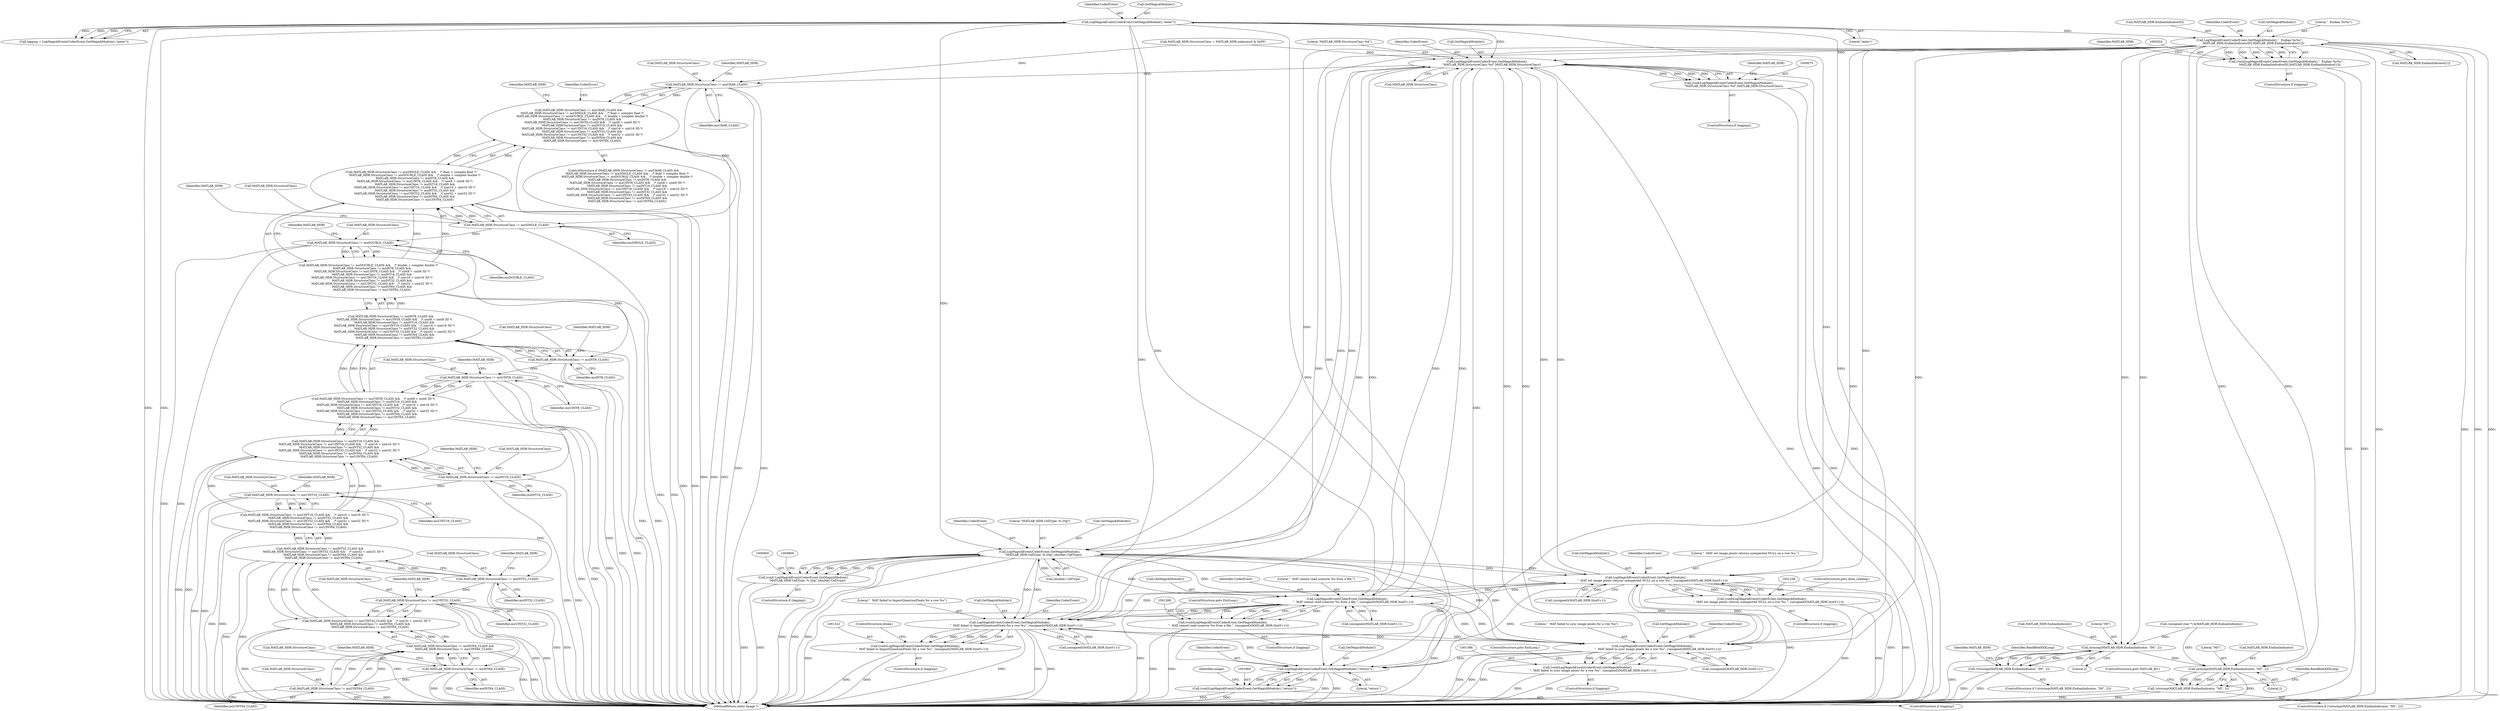 digraph "0_ImageMagick_8985ed08f01d465ee65ab5a106186b3868b6f601@array" {
"1000325" [label="(Call,LogMagickEvent(CoderEvent,GetMagickModule(),\"  Endian %c%c\",\n        MATLAB_HDR.EndianIndicator[0],MATLAB_HDR.EndianIndicator[1]))"];
"1000222" [label="(Call,LogMagickEvent(CoderEvent,GetMagickModule(),\"enter\"))"];
"1000323" [label="(Call,(void)LogMagickEvent(CoderEvent,GetMagickModule(),\"  Endian %c%c\",\n        MATLAB_HDR.EndianIndicator[0],MATLAB_HDR.EndianIndicator[1]))"];
"1000341" [label="(Call,strncmp(MATLAB_HDR.EndianIndicator, \"IM\", 2))"];
"1000340" [label="(Call,!strncmp(MATLAB_HDR.EndianIndicator, \"IM\", 2))"];
"1000368" [label="(Call,strncmp(MATLAB_HDR.EndianIndicator, \"MI\", 2))"];
"1000367" [label="(Call,!strncmp(MATLAB_HDR.EndianIndicator, \"MI\", 2))"];
"1000671" [label="(Call,LogMagickEvent(CoderEvent,GetMagickModule(),\n          \"MATLAB_HDR.StructureClass %d\",MATLAB_HDR.StructureClass))"];
"1000669" [label="(Call,(void)LogMagickEvent(CoderEvent,GetMagickModule(),\n          \"MATLAB_HDR.StructureClass %d\",MATLAB_HDR.StructureClass))"];
"1000680" [label="(Call,MATLAB_HDR.StructureClass != mxCHAR_CLASS)"];
"1000679" [label="(Call,MATLAB_HDR.StructureClass != mxCHAR_CLASS &&\n        MATLAB_HDR.StructureClass != mxSINGLE_CLASS &&    /* float + complex float */\n        MATLAB_HDR.StructureClass != mxDOUBLE_CLASS &&    /* double + complex double */\n        MATLAB_HDR.StructureClass != mxINT8_CLASS &&\n        MATLAB_HDR.StructureClass != mxUINT8_CLASS &&    /* uint8 + uint8 3D */\n        MATLAB_HDR.StructureClass != mxINT16_CLASS &&\n        MATLAB_HDR.StructureClass != mxUINT16_CLASS &&    /* uint16 + uint16 3D */\n        MATLAB_HDR.StructureClass != mxINT32_CLASS &&\n        MATLAB_HDR.StructureClass != mxUINT32_CLASS &&    /* uint32 + uint32 3D */\n        MATLAB_HDR.StructureClass != mxINT64_CLASS &&\n        MATLAB_HDR.StructureClass != mxUINT64_CLASS)"];
"1000686" [label="(Call,MATLAB_HDR.StructureClass != mxSINGLE_CLASS)"];
"1000685" [label="(Call,MATLAB_HDR.StructureClass != mxSINGLE_CLASS &&    /* float + complex float */\n        MATLAB_HDR.StructureClass != mxDOUBLE_CLASS &&    /* double + complex double */\n        MATLAB_HDR.StructureClass != mxINT8_CLASS &&\n        MATLAB_HDR.StructureClass != mxUINT8_CLASS &&    /* uint8 + uint8 3D */\n        MATLAB_HDR.StructureClass != mxINT16_CLASS &&\n        MATLAB_HDR.StructureClass != mxUINT16_CLASS &&    /* uint16 + uint16 3D */\n        MATLAB_HDR.StructureClass != mxINT32_CLASS &&\n        MATLAB_HDR.StructureClass != mxUINT32_CLASS &&    /* uint32 + uint32 3D */\n        MATLAB_HDR.StructureClass != mxINT64_CLASS &&\n        MATLAB_HDR.StructureClass != mxUINT64_CLASS)"];
"1000692" [label="(Call,MATLAB_HDR.StructureClass != mxDOUBLE_CLASS)"];
"1000691" [label="(Call,MATLAB_HDR.StructureClass != mxDOUBLE_CLASS &&    /* double + complex double */\n        MATLAB_HDR.StructureClass != mxINT8_CLASS &&\n        MATLAB_HDR.StructureClass != mxUINT8_CLASS &&    /* uint8 + uint8 3D */\n        MATLAB_HDR.StructureClass != mxINT16_CLASS &&\n        MATLAB_HDR.StructureClass != mxUINT16_CLASS &&    /* uint16 + uint16 3D */\n        MATLAB_HDR.StructureClass != mxINT32_CLASS &&\n        MATLAB_HDR.StructureClass != mxUINT32_CLASS &&    /* uint32 + uint32 3D */\n        MATLAB_HDR.StructureClass != mxINT64_CLASS &&\n        MATLAB_HDR.StructureClass != mxUINT64_CLASS)"];
"1000698" [label="(Call,MATLAB_HDR.StructureClass != mxINT8_CLASS)"];
"1000697" [label="(Call,MATLAB_HDR.StructureClass != mxINT8_CLASS &&\n        MATLAB_HDR.StructureClass != mxUINT8_CLASS &&    /* uint8 + uint8 3D */\n        MATLAB_HDR.StructureClass != mxINT16_CLASS &&\n        MATLAB_HDR.StructureClass != mxUINT16_CLASS &&    /* uint16 + uint16 3D */\n        MATLAB_HDR.StructureClass != mxINT32_CLASS &&\n        MATLAB_HDR.StructureClass != mxUINT32_CLASS &&    /* uint32 + uint32 3D */\n        MATLAB_HDR.StructureClass != mxINT64_CLASS &&\n        MATLAB_HDR.StructureClass != mxUINT64_CLASS)"];
"1000704" [label="(Call,MATLAB_HDR.StructureClass != mxUINT8_CLASS)"];
"1000703" [label="(Call,MATLAB_HDR.StructureClass != mxUINT8_CLASS &&    /* uint8 + uint8 3D */\n        MATLAB_HDR.StructureClass != mxINT16_CLASS &&\n        MATLAB_HDR.StructureClass != mxUINT16_CLASS &&    /* uint16 + uint16 3D */\n        MATLAB_HDR.StructureClass != mxINT32_CLASS &&\n        MATLAB_HDR.StructureClass != mxUINT32_CLASS &&    /* uint32 + uint32 3D */\n        MATLAB_HDR.StructureClass != mxINT64_CLASS &&\n        MATLAB_HDR.StructureClass != mxUINT64_CLASS)"];
"1000710" [label="(Call,MATLAB_HDR.StructureClass != mxINT16_CLASS)"];
"1000709" [label="(Call,MATLAB_HDR.StructureClass != mxINT16_CLASS &&\n        MATLAB_HDR.StructureClass != mxUINT16_CLASS &&    /* uint16 + uint16 3D */\n        MATLAB_HDR.StructureClass != mxINT32_CLASS &&\n        MATLAB_HDR.StructureClass != mxUINT32_CLASS &&    /* uint32 + uint32 3D */\n        MATLAB_HDR.StructureClass != mxINT64_CLASS &&\n        MATLAB_HDR.StructureClass != mxUINT64_CLASS)"];
"1000716" [label="(Call,MATLAB_HDR.StructureClass != mxUINT16_CLASS)"];
"1000715" [label="(Call,MATLAB_HDR.StructureClass != mxUINT16_CLASS &&    /* uint16 + uint16 3D */\n        MATLAB_HDR.StructureClass != mxINT32_CLASS &&\n        MATLAB_HDR.StructureClass != mxUINT32_CLASS &&    /* uint32 + uint32 3D */\n        MATLAB_HDR.StructureClass != mxINT64_CLASS &&\n        MATLAB_HDR.StructureClass != mxUINT64_CLASS)"];
"1000722" [label="(Call,MATLAB_HDR.StructureClass != mxINT32_CLASS)"];
"1000721" [label="(Call,MATLAB_HDR.StructureClass != mxINT32_CLASS &&\n        MATLAB_HDR.StructureClass != mxUINT32_CLASS &&    /* uint32 + uint32 3D */\n        MATLAB_HDR.StructureClass != mxINT64_CLASS &&\n        MATLAB_HDR.StructureClass != mxUINT64_CLASS)"];
"1000728" [label="(Call,MATLAB_HDR.StructureClass != mxUINT32_CLASS)"];
"1000727" [label="(Call,MATLAB_HDR.StructureClass != mxUINT32_CLASS &&    /* uint32 + uint32 3D */\n        MATLAB_HDR.StructureClass != mxINT64_CLASS &&\n        MATLAB_HDR.StructureClass != mxUINT64_CLASS)"];
"1000734" [label="(Call,MATLAB_HDR.StructureClass != mxINT64_CLASS)"];
"1000733" [label="(Call,MATLAB_HDR.StructureClass != mxINT64_CLASS &&\n        MATLAB_HDR.StructureClass != mxUINT64_CLASS)"];
"1000739" [label="(Call,MATLAB_HDR.StructureClass != mxUINT64_CLASS)"];
"1000801" [label="(Call,LogMagickEvent(CoderEvent,GetMagickModule(),\n        \"MATLAB_HDR.CellType: %.20g\",(double) CellType))"];
"1000799" [label="(Call,(void) LogMagickEvent(CoderEvent,GetMagickModule(),\n        \"MATLAB_HDR.CellType: %.20g\",(double) CellType))"];
"1001239" [label="(Call,LogMagickEvent(CoderEvent,GetMagickModule(),\n              \"  MAT set image pixels returns unexpected NULL on a row %u.\", (unsigned)(MATLAB_HDR.SizeY-i-1)))"];
"1001237" [label="(Call,(void)LogMagickEvent(CoderEvent,GetMagickModule(),\n              \"  MAT set image pixels returns unexpected NULL on a row %u.\", (unsigned)(MATLAB_HDR.SizeY-i-1)))"];
"1001269" [label="(Call,LogMagickEvent(CoderEvent,GetMagickModule(),\n             \"  MAT cannot read scanrow %u from a file.\", (unsigned)(MATLAB_HDR.SizeY-i-1)))"];
"1001267" [label="(Call,(void)LogMagickEvent(CoderEvent,GetMagickModule(),\n             \"  MAT cannot read scanrow %u from a file.\", (unsigned)(MATLAB_HDR.SizeY-i-1)))"];
"1001323" [label="(Call,LogMagickEvent(CoderEvent,GetMagickModule(),\n              \"  MAT failed to ImportQuantumPixels for a row %u\", (unsigned)(MATLAB_HDR.SizeY-i-1)))"];
"1001321" [label="(Call,(void)LogMagickEvent(CoderEvent,GetMagickModule(),\n              \"  MAT failed to ImportQuantumPixels for a row %u\", (unsigned)(MATLAB_HDR.SizeY-i-1)))"];
"1001389" [label="(Call,LogMagickEvent(CoderEvent,GetMagickModule(),\n            \"  MAT failed to sync image pixels for a row %u\", (unsigned)(MATLAB_HDR.SizeY-i-1)))"];
"1001387" [label="(Call,(void)LogMagickEvent(CoderEvent,GetMagickModule(),\n            \"  MAT failed to sync image pixels for a row %u\", (unsigned)(MATLAB_HDR.SizeY-i-1)))"];
"1001861" [label="(Call,LogMagickEvent(CoderEvent,GetMagickModule(),\"return\"))"];
"1001859" [label="(Call,(void)LogMagickEvent(CoderEvent,GetMagickModule(),\"return\"))"];
"1000369" [label="(Call,MATLAB_HDR.EndianIndicator)"];
"1000325" [label="(Call,LogMagickEvent(CoderEvent,GetMagickModule(),\"  Endian %c%c\",\n        MATLAB_HDR.EndianIndicator[0],MATLAB_HDR.EndianIndicator[1]))"];
"1000702" [label="(Identifier,mxINT8_CLASS)"];
"1000694" [label="(Identifier,MATLAB_HDR)"];
"1000734" [label="(Call,MATLAB_HDR.StructureClass != mxINT64_CLASS)"];
"1001272" [label="(Literal,\"  MAT cannot read scanrow %u from a file.\")"];
"1001864" [label="(Literal,\"return\")"];
"1001325" [label="(Call,GetMagickModule())"];
"1000682" [label="(Identifier,MATLAB_HDR)"];
"1000724" [label="(Identifier,MATLAB_HDR)"];
"1001241" [label="(Call,GetMagickModule())"];
"1000672" [label="(Identifier,CoderEvent)"];
"1000340" [label="(Call,!strncmp(MATLAB_HDR.EndianIndicator, \"IM\", 2))"];
"1001267" [label="(Call,(void)LogMagickEvent(CoderEvent,GetMagickModule(),\n             \"  MAT cannot read scanrow %u from a file.\", (unsigned)(MATLAB_HDR.SizeY-i-1)))"];
"1000368" [label="(Call,strncmp(MATLAB_HDR.EndianIndicator, \"MI\", 2))"];
"1000710" [label="(Call,MATLAB_HDR.StructureClass != mxINT16_CLASS)"];
"1000345" [label="(Literal,\"IM\")"];
"1000680" [label="(Call,MATLAB_HDR.StructureClass != mxCHAR_CLASS)"];
"1001324" [label="(Identifier,CoderEvent)"];
"1001387" [label="(Call,(void)LogMagickEvent(CoderEvent,GetMagickModule(),\n            \"  MAT failed to sync image pixels for a row %u\", (unsigned)(MATLAB_HDR.SizeY-i-1)))"];
"1000804" [label="(Literal,\"MATLAB_HDR.CellType: %.20g\")"];
"1000341" [label="(Call,strncmp(MATLAB_HDR.EndianIndicator, \"IM\", 2))"];
"1000339" [label="(ControlStructure,if (!strncmp(MATLAB_HDR.EndianIndicator, \"IM\", 2)))"];
"1000697" [label="(Call,MATLAB_HDR.StructureClass != mxINT8_CLASS &&\n        MATLAB_HDR.StructureClass != mxUINT8_CLASS &&    /* uint8 + uint8 3D */\n        MATLAB_HDR.StructureClass != mxINT16_CLASS &&\n        MATLAB_HDR.StructureClass != mxUINT16_CLASS &&    /* uint16 + uint16 3D */\n        MATLAB_HDR.StructureClass != mxINT32_CLASS &&\n        MATLAB_HDR.StructureClass != mxUINT32_CLASS &&    /* uint32 + uint32 3D */\n        MATLAB_HDR.StructureClass != mxINT64_CLASS &&\n        MATLAB_HDR.StructureClass != mxUINT64_CLASS)"];
"1000343" [label="(Identifier,MATLAB_HDR)"];
"1000728" [label="(Call,MATLAB_HDR.StructureClass != mxUINT32_CLASS)"];
"1000720" [label="(Identifier,mxUINT16_CLASS)"];
"1000714" [label="(Identifier,mxINT16_CLASS)"];
"1000223" [label="(Identifier,CoderEvent)"];
"1000706" [label="(Identifier,MATLAB_HDR)"];
"1000727" [label="(Call,MATLAB_HDR.StructureClass != mxUINT32_CLASS &&    /* uint32 + uint32 3D */\n        MATLAB_HDR.StructureClass != mxINT64_CLASS &&\n        MATLAB_HDR.StructureClass != mxUINT64_CLASS)"];
"1000733" [label="(Call,MATLAB_HDR.StructureClass != mxINT64_CLASS &&\n        MATLAB_HDR.StructureClass != mxUINT64_CLASS)"];
"1000712" [label="(Identifier,MATLAB_HDR)"];
"1000321" [label="(ControlStructure,if (logging))"];
"1000527" [label="(Call,MATLAB_HDR.StructureClass = MATLAB_HDR.unknown5 & 0xFF)"];
"1000673" [label="(Call,GetMagickModule())"];
"1000699" [label="(Call,MATLAB_HDR.StructureClass)"];
"1000718" [label="(Identifier,MATLAB_HDR)"];
"1001235" [label="(ControlStructure,if (logging))"];
"1000686" [label="(Call,MATLAB_HDR.StructureClass != mxSINGLE_CLASS)"];
"1001239" [label="(Call,LogMagickEvent(CoderEvent,GetMagickModule(),\n              \"  MAT set image pixels returns unexpected NULL on a row %u.\", (unsigned)(MATLAB_HDR.SizeY-i-1)))"];
"1000346" [label="(Literal,2)"];
"1001237" [label="(Call,(void)LogMagickEvent(CoderEvent,GetMagickModule(),\n              \"  MAT set image pixels returns unexpected NULL on a row %u.\", (unsigned)(MATLAB_HDR.SizeY-i-1)))"];
"1001269" [label="(Call,LogMagickEvent(CoderEvent,GetMagickModule(),\n             \"  MAT cannot read scanrow %u from a file.\", (unsigned)(MATLAB_HDR.SizeY-i-1)))"];
"1000738" [label="(Identifier,mxINT64_CLASS)"];
"1000698" [label="(Call,MATLAB_HDR.StructureClass != mxINT8_CLASS)"];
"1001861" [label="(Call,LogMagickEvent(CoderEvent,GetMagickModule(),\"return\"))"];
"1000743" [label="(Identifier,mxUINT64_CLASS)"];
"1000704" [label="(Call,MATLAB_HDR.StructureClass != mxUINT8_CLASS)"];
"1000225" [label="(Literal,\"enter\")"];
"1000376" [label="(Identifier,ReadBlobXXXLong)"];
"1000678" [label="(ControlStructure,if (MATLAB_HDR.StructureClass != mxCHAR_CLASS &&\n        MATLAB_HDR.StructureClass != mxSINGLE_CLASS &&    /* float + complex float */\n        MATLAB_HDR.StructureClass != mxDOUBLE_CLASS &&    /* double + complex double */\n        MATLAB_HDR.StructureClass != mxINT8_CLASS &&\n        MATLAB_HDR.StructureClass != mxUINT8_CLASS &&    /* uint8 + uint8 3D */\n        MATLAB_HDR.StructureClass != mxINT16_CLASS &&\n        MATLAB_HDR.StructureClass != mxUINT16_CLASS &&    /* uint16 + uint16 3D */\n        MATLAB_HDR.StructureClass != mxINT32_CLASS &&\n        MATLAB_HDR.StructureClass != mxUINT32_CLASS &&    /* uint32 + uint32 3D */\n        MATLAB_HDR.StructureClass != mxINT64_CLASS &&\n        MATLAB_HDR.StructureClass != mxUINT64_CLASS))"];
"1000687" [label="(Call,MATLAB_HDR.StructureClass)"];
"1000690" [label="(Identifier,mxSINGLE_CLASS)"];
"1000716" [label="(Call,MATLAB_HDR.StructureClass != mxUINT16_CLASS)"];
"1000693" [label="(Call,MATLAB_HDR.StructureClass)"];
"1000674" [label="(Literal,\"MATLAB_HDR.StructureClass %d\")"];
"1000334" [label="(Call,MATLAB_HDR.EndianIndicator[1])"];
"1000700" [label="(Identifier,MATLAB_HDR)"];
"1000801" [label="(Call,LogMagickEvent(CoderEvent,GetMagickModule(),\n        \"MATLAB_HDR.CellType: %.20g\",(double) CellType))"];
"1000349" [label="(Identifier,ReadBlobXXXLong)"];
"1000373" [label="(Literal,2)"];
"1000722" [label="(Call,MATLAB_HDR.StructureClass != mxINT32_CLASS)"];
"1001326" [label="(Literal,\"  MAT failed to ImportQuantumPixels for a row %u\")"];
"1000696" [label="(Identifier,mxDOUBLE_CLASS)"];
"1001271" [label="(Call,GetMagickModule())"];
"1000669" [label="(Call,(void)LogMagickEvent(CoderEvent,GetMagickModule(),\n          \"MATLAB_HDR.StructureClass %d\",MATLAB_HDR.StructureClass))"];
"1001390" [label="(Identifier,CoderEvent)"];
"1000736" [label="(Identifier,MATLAB_HDR)"];
"1000685" [label="(Call,MATLAB_HDR.StructureClass != mxSINGLE_CLASS &&    /* float + complex float */\n        MATLAB_HDR.StructureClass != mxDOUBLE_CLASS &&    /* double + complex double */\n        MATLAB_HDR.StructureClass != mxINT8_CLASS &&\n        MATLAB_HDR.StructureClass != mxUINT8_CLASS &&    /* uint8 + uint8 3D */\n        MATLAB_HDR.StructureClass != mxINT16_CLASS &&\n        MATLAB_HDR.StructureClass != mxUINT16_CLASS &&    /* uint16 + uint16 3D */\n        MATLAB_HDR.StructureClass != mxINT32_CLASS &&\n        MATLAB_HDR.StructureClass != mxUINT32_CLASS &&    /* uint32 + uint32 3D */\n        MATLAB_HDR.StructureClass != mxINT64_CLASS &&\n        MATLAB_HDR.StructureClass != mxUINT64_CLASS)"];
"1000667" [label="(ControlStructure,if (logging))"];
"1000715" [label="(Call,MATLAB_HDR.StructureClass != mxUINT16_CLASS &&    /* uint16 + uint16 3D */\n        MATLAB_HDR.StructureClass != mxINT32_CLASS &&\n        MATLAB_HDR.StructureClass != mxUINT32_CLASS &&    /* uint32 + uint32 3D */\n        MATLAB_HDR.StructureClass != mxINT64_CLASS &&\n        MATLAB_HDR.StructureClass != mxUINT64_CLASS)"];
"1000705" [label="(Call,MATLAB_HDR.StructureClass)"];
"1000681" [label="(Call,MATLAB_HDR.StructureClass)"];
"1000671" [label="(Call,LogMagickEvent(CoderEvent,GetMagickModule(),\n          \"MATLAB_HDR.StructureClass %d\",MATLAB_HDR.StructureClass))"];
"1000366" [label="(ControlStructure,if (!strncmp(MATLAB_HDR.EndianIndicator, \"MI\", 2)))"];
"1001392" [label="(Literal,\"  MAT failed to sync image pixels for a row %u\")"];
"1000703" [label="(Call,MATLAB_HDR.StructureClass != mxUINT8_CLASS &&    /* uint8 + uint8 3D */\n        MATLAB_HDR.StructureClass != mxINT16_CLASS &&\n        MATLAB_HDR.StructureClass != mxUINT16_CLASS &&    /* uint16 + uint16 3D */\n        MATLAB_HDR.StructureClass != mxINT32_CLASS &&\n        MATLAB_HDR.StructureClass != mxUINT32_CLASS &&    /* uint32 + uint32 3D */\n        MATLAB_HDR.StructureClass != mxINT64_CLASS &&\n        MATLAB_HDR.StructureClass != mxUINT64_CLASS)"];
"1000732" [label="(Identifier,mxUINT32_CLASS)"];
"1000741" [label="(Identifier,MATLAB_HDR)"];
"1000723" [label="(Call,MATLAB_HDR.StructureClass)"];
"1001389" [label="(Call,LogMagickEvent(CoderEvent,GetMagickModule(),\n            \"  MAT failed to sync image pixels for a row %u\", (unsigned)(MATLAB_HDR.SizeY-i-1)))"];
"1000730" [label="(Identifier,MATLAB_HDR)"];
"1001265" [label="(ControlStructure,if (logging))"];
"1000311" [label="(Call,(unsigned char *) &MATLAB_HDR.EndianIndicator)"];
"1001336" [label="(ControlStructure,break;)"];
"1000326" [label="(Identifier,CoderEvent)"];
"1001327" [label="(Call,(unsigned)(MATLAB_HDR.SizeY-i-1))"];
"1000797" [label="(ControlStructure,if (logging))"];
"1000739" [label="(Call,MATLAB_HDR.StructureClass != mxUINT64_CLASS)"];
"1001859" [label="(Call,(void)LogMagickEvent(CoderEvent,GetMagickModule(),\"return\"))"];
"1000799" [label="(Call,(void) LogMagickEvent(CoderEvent,GetMagickModule(),\n        \"MATLAB_HDR.CellType: %.20g\",(double) CellType))"];
"1000327" [label="(Call,GetMagickModule())"];
"1001240" [label="(Identifier,CoderEvent)"];
"1000328" [label="(Literal,\"  Endian %c%c\")"];
"1000342" [label="(Call,MATLAB_HDR.EndianIndicator)"];
"1000372" [label="(Literal,\"MI\")"];
"1000717" [label="(Call,MATLAB_HDR.StructureClass)"];
"1000711" [label="(Call,MATLAB_HDR.StructureClass)"];
"1000370" [label="(Identifier,MATLAB_HDR)"];
"1000684" [label="(Identifier,mxCHAR_CLASS)"];
"1001393" [label="(Call,(unsigned)(MATLAB_HDR.SizeY-i-1))"];
"1000675" [label="(Call,MATLAB_HDR.StructureClass)"];
"1000708" [label="(Identifier,mxUINT8_CLASS)"];
"1000323" [label="(Call,(void)LogMagickEvent(CoderEvent,GetMagickModule(),\"  Endian %c%c\",\n        MATLAB_HDR.EndianIndicator[0],MATLAB_HDR.EndianIndicator[1]))"];
"1000679" [label="(Call,MATLAB_HDR.StructureClass != mxCHAR_CLASS &&\n        MATLAB_HDR.StructureClass != mxSINGLE_CLASS &&    /* float + complex float */\n        MATLAB_HDR.StructureClass != mxDOUBLE_CLASS &&    /* double + complex double */\n        MATLAB_HDR.StructureClass != mxINT8_CLASS &&\n        MATLAB_HDR.StructureClass != mxUINT8_CLASS &&    /* uint8 + uint8 3D */\n        MATLAB_HDR.StructureClass != mxINT16_CLASS &&\n        MATLAB_HDR.StructureClass != mxUINT16_CLASS &&    /* uint16 + uint16 3D */\n        MATLAB_HDR.StructureClass != mxINT32_CLASS &&\n        MATLAB_HDR.StructureClass != mxUINT32_CLASS &&    /* uint32 + uint32 3D */\n        MATLAB_HDR.StructureClass != mxINT64_CLASS &&\n        MATLAB_HDR.StructureClass != mxUINT64_CLASS)"];
"1001242" [label="(Literal,\"  MAT set image pixels returns unexpected NULL on a row %u.\")"];
"1000721" [label="(Call,MATLAB_HDR.StructureClass != mxINT32_CLASS &&\n        MATLAB_HDR.StructureClass != mxUINT32_CLASS &&    /* uint32 + uint32 3D */\n        MATLAB_HDR.StructureClass != mxINT64_CLASS &&\n        MATLAB_HDR.StructureClass != mxUINT64_CLASS)"];
"1001402" [label="(ControlStructure,goto ExitLoop;)"];
"1001862" [label="(Identifier,CoderEvent)"];
"1001874" [label="(MethodReturn,static Image *)"];
"1001867" [label="(Identifier,image)"];
"1000709" [label="(Call,MATLAB_HDR.StructureClass != mxINT16_CLASS &&\n        MATLAB_HDR.StructureClass != mxUINT16_CLASS &&    /* uint16 + uint16 3D */\n        MATLAB_HDR.StructureClass != mxINT32_CLASS &&\n        MATLAB_HDR.StructureClass != mxUINT32_CLASS &&    /* uint32 + uint32 3D */\n        MATLAB_HDR.StructureClass != mxINT64_CLASS &&\n        MATLAB_HDR.StructureClass != mxUINT64_CLASS)"];
"1000692" [label="(Call,MATLAB_HDR.StructureClass != mxDOUBLE_CLASS)"];
"1000329" [label="(Call,MATLAB_HDR.EndianIndicator[0])"];
"1001243" [label="(Call,(unsigned)(MATLAB_HDR.SizeY-i-1))"];
"1000224" [label="(Call,GetMagickModule())"];
"1000367" [label="(Call,!strncmp(MATLAB_HDR.EndianIndicator, \"MI\", 2))"];
"1000393" [label="(ControlStructure,goto MATLAB_KO;)"];
"1000688" [label="(Identifier,MATLAB_HDR)"];
"1000803" [label="(Call,GetMagickModule())"];
"1000745" [label="(Identifier,CoderError)"];
"1001282" [label="(ControlStructure,goto ExitLoop;)"];
"1000802" [label="(Identifier,CoderEvent)"];
"1001270" [label="(Identifier,CoderEvent)"];
"1000729" [label="(Call,MATLAB_HDR.StructureClass)"];
"1000220" [label="(Call,logging = LogMagickEvent(CoderEvent,GetMagickModule(),\"enter\"))"];
"1001323" [label="(Call,LogMagickEvent(CoderEvent,GetMagickModule(),\n              \"  MAT failed to ImportQuantumPixels for a row %u\", (unsigned)(MATLAB_HDR.SizeY-i-1)))"];
"1001319" [label="(ControlStructure,if (logging))"];
"1001321" [label="(Call,(void)LogMagickEvent(CoderEvent,GetMagickModule(),\n              \"  MAT failed to ImportQuantumPixels for a row %u\", (unsigned)(MATLAB_HDR.SizeY-i-1)))"];
"1000749" [label="(Identifier,MATLAB_HDR)"];
"1001252" [label="(ControlStructure,goto done_reading;)"];
"1001385" [label="(ControlStructure,if (logging))"];
"1000735" [label="(Call,MATLAB_HDR.StructureClass)"];
"1001273" [label="(Call,(unsigned)(MATLAB_HDR.SizeY-i-1))"];
"1001863" [label="(Call,GetMagickModule())"];
"1000222" [label="(Call,LogMagickEvent(CoderEvent,GetMagickModule(),\"enter\"))"];
"1000726" [label="(Identifier,mxINT32_CLASS)"];
"1000740" [label="(Call,MATLAB_HDR.StructureClass)"];
"1000691" [label="(Call,MATLAB_HDR.StructureClass != mxDOUBLE_CLASS &&    /* double + complex double */\n        MATLAB_HDR.StructureClass != mxINT8_CLASS &&\n        MATLAB_HDR.StructureClass != mxUINT8_CLASS &&    /* uint8 + uint8 3D */\n        MATLAB_HDR.StructureClass != mxINT16_CLASS &&\n        MATLAB_HDR.StructureClass != mxUINT16_CLASS &&    /* uint16 + uint16 3D */\n        MATLAB_HDR.StructureClass != mxINT32_CLASS &&\n        MATLAB_HDR.StructureClass != mxUINT32_CLASS &&    /* uint32 + uint32 3D */\n        MATLAB_HDR.StructureClass != mxINT64_CLASS &&\n        MATLAB_HDR.StructureClass != mxUINT64_CLASS)"];
"1001391" [label="(Call,GetMagickModule())"];
"1001857" [label="(ControlStructure,if (logging))"];
"1000805" [label="(Call,(double) CellType)"];
"1000325" -> "1000323"  [label="AST: "];
"1000325" -> "1000334"  [label="CFG: "];
"1000326" -> "1000325"  [label="AST: "];
"1000327" -> "1000325"  [label="AST: "];
"1000328" -> "1000325"  [label="AST: "];
"1000329" -> "1000325"  [label="AST: "];
"1000334" -> "1000325"  [label="AST: "];
"1000323" -> "1000325"  [label="CFG: "];
"1000325" -> "1001874"  [label="DDG: "];
"1000325" -> "1001874"  [label="DDG: "];
"1000325" -> "1001874"  [label="DDG: "];
"1000325" -> "1001874"  [label="DDG: "];
"1000325" -> "1000323"  [label="DDG: "];
"1000325" -> "1000323"  [label="DDG: "];
"1000325" -> "1000323"  [label="DDG: "];
"1000325" -> "1000323"  [label="DDG: "];
"1000325" -> "1000323"  [label="DDG: "];
"1000222" -> "1000325"  [label="DDG: "];
"1000325" -> "1000341"  [label="DDG: "];
"1000325" -> "1000341"  [label="DDG: "];
"1000325" -> "1000368"  [label="DDG: "];
"1000325" -> "1000368"  [label="DDG: "];
"1000325" -> "1000671"  [label="DDG: "];
"1000325" -> "1000801"  [label="DDG: "];
"1000325" -> "1001239"  [label="DDG: "];
"1000325" -> "1001269"  [label="DDG: "];
"1000325" -> "1001323"  [label="DDG: "];
"1000325" -> "1001389"  [label="DDG: "];
"1000325" -> "1001861"  [label="DDG: "];
"1000222" -> "1000220"  [label="AST: "];
"1000222" -> "1000225"  [label="CFG: "];
"1000223" -> "1000222"  [label="AST: "];
"1000224" -> "1000222"  [label="AST: "];
"1000225" -> "1000222"  [label="AST: "];
"1000220" -> "1000222"  [label="CFG: "];
"1000222" -> "1001874"  [label="DDG: "];
"1000222" -> "1001874"  [label="DDG: "];
"1000222" -> "1000220"  [label="DDG: "];
"1000222" -> "1000220"  [label="DDG: "];
"1000222" -> "1000220"  [label="DDG: "];
"1000222" -> "1000671"  [label="DDG: "];
"1000222" -> "1000801"  [label="DDG: "];
"1000222" -> "1001239"  [label="DDG: "];
"1000222" -> "1001269"  [label="DDG: "];
"1000222" -> "1001323"  [label="DDG: "];
"1000222" -> "1001389"  [label="DDG: "];
"1000222" -> "1001861"  [label="DDG: "];
"1000323" -> "1000321"  [label="AST: "];
"1000324" -> "1000323"  [label="AST: "];
"1000343" -> "1000323"  [label="CFG: "];
"1000323" -> "1001874"  [label="DDG: "];
"1000323" -> "1001874"  [label="DDG: "];
"1000341" -> "1000340"  [label="AST: "];
"1000341" -> "1000346"  [label="CFG: "];
"1000342" -> "1000341"  [label="AST: "];
"1000345" -> "1000341"  [label="AST: "];
"1000346" -> "1000341"  [label="AST: "];
"1000340" -> "1000341"  [label="CFG: "];
"1000341" -> "1001874"  [label="DDG: "];
"1000341" -> "1000340"  [label="DDG: "];
"1000341" -> "1000340"  [label="DDG: "];
"1000341" -> "1000340"  [label="DDG: "];
"1000311" -> "1000341"  [label="DDG: "];
"1000341" -> "1000368"  [label="DDG: "];
"1000340" -> "1000339"  [label="AST: "];
"1000349" -> "1000340"  [label="CFG: "];
"1000370" -> "1000340"  [label="CFG: "];
"1000340" -> "1001874"  [label="DDG: "];
"1000340" -> "1001874"  [label="DDG: "];
"1000368" -> "1000367"  [label="AST: "];
"1000368" -> "1000373"  [label="CFG: "];
"1000369" -> "1000368"  [label="AST: "];
"1000372" -> "1000368"  [label="AST: "];
"1000373" -> "1000368"  [label="AST: "];
"1000367" -> "1000368"  [label="CFG: "];
"1000368" -> "1001874"  [label="DDG: "];
"1000368" -> "1000367"  [label="DDG: "];
"1000368" -> "1000367"  [label="DDG: "];
"1000368" -> "1000367"  [label="DDG: "];
"1000311" -> "1000368"  [label="DDG: "];
"1000367" -> "1000366"  [label="AST: "];
"1000376" -> "1000367"  [label="CFG: "];
"1000393" -> "1000367"  [label="CFG: "];
"1000367" -> "1001874"  [label="DDG: "];
"1000367" -> "1001874"  [label="DDG: "];
"1000671" -> "1000669"  [label="AST: "];
"1000671" -> "1000675"  [label="CFG: "];
"1000672" -> "1000671"  [label="AST: "];
"1000673" -> "1000671"  [label="AST: "];
"1000674" -> "1000671"  [label="AST: "];
"1000675" -> "1000671"  [label="AST: "];
"1000669" -> "1000671"  [label="CFG: "];
"1000671" -> "1001874"  [label="DDG: "];
"1000671" -> "1001874"  [label="DDG: "];
"1000671" -> "1000669"  [label="DDG: "];
"1000671" -> "1000669"  [label="DDG: "];
"1000671" -> "1000669"  [label="DDG: "];
"1000671" -> "1000669"  [label="DDG: "];
"1001269" -> "1000671"  [label="DDG: "];
"1000801" -> "1000671"  [label="DDG: "];
"1001323" -> "1000671"  [label="DDG: "];
"1001389" -> "1000671"  [label="DDG: "];
"1001239" -> "1000671"  [label="DDG: "];
"1000527" -> "1000671"  [label="DDG: "];
"1000671" -> "1000680"  [label="DDG: "];
"1000671" -> "1000801"  [label="DDG: "];
"1000671" -> "1001239"  [label="DDG: "];
"1000671" -> "1001269"  [label="DDG: "];
"1000671" -> "1001323"  [label="DDG: "];
"1000671" -> "1001389"  [label="DDG: "];
"1000671" -> "1001861"  [label="DDG: "];
"1000669" -> "1000667"  [label="AST: "];
"1000670" -> "1000669"  [label="AST: "];
"1000682" -> "1000669"  [label="CFG: "];
"1000669" -> "1001874"  [label="DDG: "];
"1000669" -> "1001874"  [label="DDG: "];
"1000680" -> "1000679"  [label="AST: "];
"1000680" -> "1000684"  [label="CFG: "];
"1000681" -> "1000680"  [label="AST: "];
"1000684" -> "1000680"  [label="AST: "];
"1000688" -> "1000680"  [label="CFG: "];
"1000679" -> "1000680"  [label="CFG: "];
"1000680" -> "1001874"  [label="DDG: "];
"1000680" -> "1001874"  [label="DDG: "];
"1000680" -> "1000679"  [label="DDG: "];
"1000680" -> "1000679"  [label="DDG: "];
"1000527" -> "1000680"  [label="DDG: "];
"1000680" -> "1000686"  [label="DDG: "];
"1000679" -> "1000678"  [label="AST: "];
"1000679" -> "1000685"  [label="CFG: "];
"1000685" -> "1000679"  [label="AST: "];
"1000745" -> "1000679"  [label="CFG: "];
"1000749" -> "1000679"  [label="CFG: "];
"1000679" -> "1001874"  [label="DDG: "];
"1000679" -> "1001874"  [label="DDG: "];
"1000679" -> "1001874"  [label="DDG: "];
"1000685" -> "1000679"  [label="DDG: "];
"1000685" -> "1000679"  [label="DDG: "];
"1000686" -> "1000685"  [label="AST: "];
"1000686" -> "1000690"  [label="CFG: "];
"1000687" -> "1000686"  [label="AST: "];
"1000690" -> "1000686"  [label="AST: "];
"1000694" -> "1000686"  [label="CFG: "];
"1000685" -> "1000686"  [label="CFG: "];
"1000686" -> "1001874"  [label="DDG: "];
"1000686" -> "1001874"  [label="DDG: "];
"1000686" -> "1000685"  [label="DDG: "];
"1000686" -> "1000685"  [label="DDG: "];
"1000686" -> "1000692"  [label="DDG: "];
"1000685" -> "1000691"  [label="CFG: "];
"1000691" -> "1000685"  [label="AST: "];
"1000685" -> "1001874"  [label="DDG: "];
"1000685" -> "1001874"  [label="DDG: "];
"1000691" -> "1000685"  [label="DDG: "];
"1000691" -> "1000685"  [label="DDG: "];
"1000692" -> "1000691"  [label="AST: "];
"1000692" -> "1000696"  [label="CFG: "];
"1000693" -> "1000692"  [label="AST: "];
"1000696" -> "1000692"  [label="AST: "];
"1000700" -> "1000692"  [label="CFG: "];
"1000691" -> "1000692"  [label="CFG: "];
"1000692" -> "1001874"  [label="DDG: "];
"1000692" -> "1001874"  [label="DDG: "];
"1000692" -> "1000691"  [label="DDG: "];
"1000692" -> "1000691"  [label="DDG: "];
"1000692" -> "1000698"  [label="DDG: "];
"1000691" -> "1000697"  [label="CFG: "];
"1000697" -> "1000691"  [label="AST: "];
"1000691" -> "1001874"  [label="DDG: "];
"1000691" -> "1001874"  [label="DDG: "];
"1000697" -> "1000691"  [label="DDG: "];
"1000697" -> "1000691"  [label="DDG: "];
"1000698" -> "1000697"  [label="AST: "];
"1000698" -> "1000702"  [label="CFG: "];
"1000699" -> "1000698"  [label="AST: "];
"1000702" -> "1000698"  [label="AST: "];
"1000706" -> "1000698"  [label="CFG: "];
"1000697" -> "1000698"  [label="CFG: "];
"1000698" -> "1001874"  [label="DDG: "];
"1000698" -> "1001874"  [label="DDG: "];
"1000698" -> "1000697"  [label="DDG: "];
"1000698" -> "1000697"  [label="DDG: "];
"1000698" -> "1000704"  [label="DDG: "];
"1000697" -> "1000703"  [label="CFG: "];
"1000703" -> "1000697"  [label="AST: "];
"1000697" -> "1001874"  [label="DDG: "];
"1000697" -> "1001874"  [label="DDG: "];
"1000703" -> "1000697"  [label="DDG: "];
"1000703" -> "1000697"  [label="DDG: "];
"1000704" -> "1000703"  [label="AST: "];
"1000704" -> "1000708"  [label="CFG: "];
"1000705" -> "1000704"  [label="AST: "];
"1000708" -> "1000704"  [label="AST: "];
"1000712" -> "1000704"  [label="CFG: "];
"1000703" -> "1000704"  [label="CFG: "];
"1000704" -> "1001874"  [label="DDG: "];
"1000704" -> "1001874"  [label="DDG: "];
"1000704" -> "1000703"  [label="DDG: "];
"1000704" -> "1000703"  [label="DDG: "];
"1000704" -> "1000710"  [label="DDG: "];
"1000703" -> "1000709"  [label="CFG: "];
"1000709" -> "1000703"  [label="AST: "];
"1000703" -> "1001874"  [label="DDG: "];
"1000703" -> "1001874"  [label="DDG: "];
"1000709" -> "1000703"  [label="DDG: "];
"1000709" -> "1000703"  [label="DDG: "];
"1000710" -> "1000709"  [label="AST: "];
"1000710" -> "1000714"  [label="CFG: "];
"1000711" -> "1000710"  [label="AST: "];
"1000714" -> "1000710"  [label="AST: "];
"1000718" -> "1000710"  [label="CFG: "];
"1000709" -> "1000710"  [label="CFG: "];
"1000710" -> "1001874"  [label="DDG: "];
"1000710" -> "1001874"  [label="DDG: "];
"1000710" -> "1000709"  [label="DDG: "];
"1000710" -> "1000709"  [label="DDG: "];
"1000710" -> "1000716"  [label="DDG: "];
"1000709" -> "1000715"  [label="CFG: "];
"1000715" -> "1000709"  [label="AST: "];
"1000709" -> "1001874"  [label="DDG: "];
"1000709" -> "1001874"  [label="DDG: "];
"1000715" -> "1000709"  [label="DDG: "];
"1000715" -> "1000709"  [label="DDG: "];
"1000716" -> "1000715"  [label="AST: "];
"1000716" -> "1000720"  [label="CFG: "];
"1000717" -> "1000716"  [label="AST: "];
"1000720" -> "1000716"  [label="AST: "];
"1000724" -> "1000716"  [label="CFG: "];
"1000715" -> "1000716"  [label="CFG: "];
"1000716" -> "1001874"  [label="DDG: "];
"1000716" -> "1001874"  [label="DDG: "];
"1000716" -> "1000715"  [label="DDG: "];
"1000716" -> "1000715"  [label="DDG: "];
"1000716" -> "1000722"  [label="DDG: "];
"1000715" -> "1000721"  [label="CFG: "];
"1000721" -> "1000715"  [label="AST: "];
"1000715" -> "1001874"  [label="DDG: "];
"1000715" -> "1001874"  [label="DDG: "];
"1000721" -> "1000715"  [label="DDG: "];
"1000721" -> "1000715"  [label="DDG: "];
"1000722" -> "1000721"  [label="AST: "];
"1000722" -> "1000726"  [label="CFG: "];
"1000723" -> "1000722"  [label="AST: "];
"1000726" -> "1000722"  [label="AST: "];
"1000730" -> "1000722"  [label="CFG: "];
"1000721" -> "1000722"  [label="CFG: "];
"1000722" -> "1001874"  [label="DDG: "];
"1000722" -> "1001874"  [label="DDG: "];
"1000722" -> "1000721"  [label="DDG: "];
"1000722" -> "1000721"  [label="DDG: "];
"1000722" -> "1000728"  [label="DDG: "];
"1000721" -> "1000727"  [label="CFG: "];
"1000727" -> "1000721"  [label="AST: "];
"1000721" -> "1001874"  [label="DDG: "];
"1000721" -> "1001874"  [label="DDG: "];
"1000727" -> "1000721"  [label="DDG: "];
"1000727" -> "1000721"  [label="DDG: "];
"1000728" -> "1000727"  [label="AST: "];
"1000728" -> "1000732"  [label="CFG: "];
"1000729" -> "1000728"  [label="AST: "];
"1000732" -> "1000728"  [label="AST: "];
"1000736" -> "1000728"  [label="CFG: "];
"1000727" -> "1000728"  [label="CFG: "];
"1000728" -> "1001874"  [label="DDG: "];
"1000728" -> "1001874"  [label="DDG: "];
"1000728" -> "1000727"  [label="DDG: "];
"1000728" -> "1000727"  [label="DDG: "];
"1000728" -> "1000734"  [label="DDG: "];
"1000727" -> "1000733"  [label="CFG: "];
"1000733" -> "1000727"  [label="AST: "];
"1000727" -> "1001874"  [label="DDG: "];
"1000727" -> "1001874"  [label="DDG: "];
"1000733" -> "1000727"  [label="DDG: "];
"1000733" -> "1000727"  [label="DDG: "];
"1000734" -> "1000733"  [label="AST: "];
"1000734" -> "1000738"  [label="CFG: "];
"1000735" -> "1000734"  [label="AST: "];
"1000738" -> "1000734"  [label="AST: "];
"1000741" -> "1000734"  [label="CFG: "];
"1000733" -> "1000734"  [label="CFG: "];
"1000734" -> "1001874"  [label="DDG: "];
"1000734" -> "1001874"  [label="DDG: "];
"1000734" -> "1000733"  [label="DDG: "];
"1000734" -> "1000733"  [label="DDG: "];
"1000734" -> "1000739"  [label="DDG: "];
"1000733" -> "1000739"  [label="CFG: "];
"1000739" -> "1000733"  [label="AST: "];
"1000733" -> "1001874"  [label="DDG: "];
"1000733" -> "1001874"  [label="DDG: "];
"1000739" -> "1000733"  [label="DDG: "];
"1000739" -> "1000733"  [label="DDG: "];
"1000739" -> "1000743"  [label="CFG: "];
"1000740" -> "1000739"  [label="AST: "];
"1000743" -> "1000739"  [label="AST: "];
"1000739" -> "1001874"  [label="DDG: "];
"1000739" -> "1001874"  [label="DDG: "];
"1000801" -> "1000799"  [label="AST: "];
"1000801" -> "1000805"  [label="CFG: "];
"1000802" -> "1000801"  [label="AST: "];
"1000803" -> "1000801"  [label="AST: "];
"1000804" -> "1000801"  [label="AST: "];
"1000805" -> "1000801"  [label="AST: "];
"1000799" -> "1000801"  [label="CFG: "];
"1000801" -> "1001874"  [label="DDG: "];
"1000801" -> "1001874"  [label="DDG: "];
"1000801" -> "1001874"  [label="DDG: "];
"1000801" -> "1000799"  [label="DDG: "];
"1000801" -> "1000799"  [label="DDG: "];
"1000801" -> "1000799"  [label="DDG: "];
"1000801" -> "1000799"  [label="DDG: "];
"1001269" -> "1000801"  [label="DDG: "];
"1001323" -> "1000801"  [label="DDG: "];
"1001389" -> "1000801"  [label="DDG: "];
"1001239" -> "1000801"  [label="DDG: "];
"1000805" -> "1000801"  [label="DDG: "];
"1000801" -> "1001239"  [label="DDG: "];
"1000801" -> "1001269"  [label="DDG: "];
"1000801" -> "1001323"  [label="DDG: "];
"1000801" -> "1001389"  [label="DDG: "];
"1000801" -> "1001861"  [label="DDG: "];
"1000799" -> "1000797"  [label="AST: "];
"1000800" -> "1000799"  [label="AST: "];
"1000809" -> "1000799"  [label="CFG: "];
"1000799" -> "1001874"  [label="DDG: "];
"1000799" -> "1001874"  [label="DDG: "];
"1001239" -> "1001237"  [label="AST: "];
"1001239" -> "1001243"  [label="CFG: "];
"1001240" -> "1001239"  [label="AST: "];
"1001241" -> "1001239"  [label="AST: "];
"1001242" -> "1001239"  [label="AST: "];
"1001243" -> "1001239"  [label="AST: "];
"1001237" -> "1001239"  [label="CFG: "];
"1001239" -> "1001874"  [label="DDG: "];
"1001239" -> "1001874"  [label="DDG: "];
"1001239" -> "1001874"  [label="DDG: "];
"1001239" -> "1001237"  [label="DDG: "];
"1001239" -> "1001237"  [label="DDG: "];
"1001239" -> "1001237"  [label="DDG: "];
"1001239" -> "1001237"  [label="DDG: "];
"1001269" -> "1001239"  [label="DDG: "];
"1001323" -> "1001239"  [label="DDG: "];
"1001389" -> "1001239"  [label="DDG: "];
"1001243" -> "1001239"  [label="DDG: "];
"1001239" -> "1001269"  [label="DDG: "];
"1001239" -> "1001323"  [label="DDG: "];
"1001239" -> "1001389"  [label="DDG: "];
"1001239" -> "1001861"  [label="DDG: "];
"1001237" -> "1001235"  [label="AST: "];
"1001238" -> "1001237"  [label="AST: "];
"1001252" -> "1001237"  [label="CFG: "];
"1001237" -> "1001874"  [label="DDG: "];
"1001237" -> "1001874"  [label="DDG: "];
"1001269" -> "1001267"  [label="AST: "];
"1001269" -> "1001273"  [label="CFG: "];
"1001270" -> "1001269"  [label="AST: "];
"1001271" -> "1001269"  [label="AST: "];
"1001272" -> "1001269"  [label="AST: "];
"1001273" -> "1001269"  [label="AST: "];
"1001267" -> "1001269"  [label="CFG: "];
"1001269" -> "1001874"  [label="DDG: "];
"1001269" -> "1001874"  [label="DDG: "];
"1001269" -> "1001874"  [label="DDG: "];
"1001269" -> "1001267"  [label="DDG: "];
"1001269" -> "1001267"  [label="DDG: "];
"1001269" -> "1001267"  [label="DDG: "];
"1001269" -> "1001267"  [label="DDG: "];
"1001323" -> "1001269"  [label="DDG: "];
"1001389" -> "1001269"  [label="DDG: "];
"1001273" -> "1001269"  [label="DDG: "];
"1001269" -> "1001323"  [label="DDG: "];
"1001269" -> "1001389"  [label="DDG: "];
"1001269" -> "1001861"  [label="DDG: "];
"1001267" -> "1001265"  [label="AST: "];
"1001268" -> "1001267"  [label="AST: "];
"1001282" -> "1001267"  [label="CFG: "];
"1001267" -> "1001874"  [label="DDG: "];
"1001267" -> "1001874"  [label="DDG: "];
"1001323" -> "1001321"  [label="AST: "];
"1001323" -> "1001327"  [label="CFG: "];
"1001324" -> "1001323"  [label="AST: "];
"1001325" -> "1001323"  [label="AST: "];
"1001326" -> "1001323"  [label="AST: "];
"1001327" -> "1001323"  [label="AST: "];
"1001321" -> "1001323"  [label="CFG: "];
"1001323" -> "1001874"  [label="DDG: "];
"1001323" -> "1001874"  [label="DDG: "];
"1001323" -> "1001874"  [label="DDG: "];
"1001323" -> "1001321"  [label="DDG: "];
"1001323" -> "1001321"  [label="DDG: "];
"1001323" -> "1001321"  [label="DDG: "];
"1001323" -> "1001321"  [label="DDG: "];
"1001389" -> "1001323"  [label="DDG: "];
"1001327" -> "1001323"  [label="DDG: "];
"1001323" -> "1001389"  [label="DDG: "];
"1001323" -> "1001861"  [label="DDG: "];
"1001321" -> "1001319"  [label="AST: "];
"1001322" -> "1001321"  [label="AST: "];
"1001336" -> "1001321"  [label="CFG: "];
"1001321" -> "1001874"  [label="DDG: "];
"1001321" -> "1001874"  [label="DDG: "];
"1001389" -> "1001387"  [label="AST: "];
"1001389" -> "1001393"  [label="CFG: "];
"1001390" -> "1001389"  [label="AST: "];
"1001391" -> "1001389"  [label="AST: "];
"1001392" -> "1001389"  [label="AST: "];
"1001393" -> "1001389"  [label="AST: "];
"1001387" -> "1001389"  [label="CFG: "];
"1001389" -> "1001874"  [label="DDG: "];
"1001389" -> "1001874"  [label="DDG: "];
"1001389" -> "1001874"  [label="DDG: "];
"1001389" -> "1001387"  [label="DDG: "];
"1001389" -> "1001387"  [label="DDG: "];
"1001389" -> "1001387"  [label="DDG: "];
"1001389" -> "1001387"  [label="DDG: "];
"1001393" -> "1001389"  [label="DDG: "];
"1001389" -> "1001861"  [label="DDG: "];
"1001387" -> "1001385"  [label="AST: "];
"1001388" -> "1001387"  [label="AST: "];
"1001402" -> "1001387"  [label="CFG: "];
"1001387" -> "1001874"  [label="DDG: "];
"1001387" -> "1001874"  [label="DDG: "];
"1001861" -> "1001859"  [label="AST: "];
"1001861" -> "1001864"  [label="CFG: "];
"1001862" -> "1001861"  [label="AST: "];
"1001863" -> "1001861"  [label="AST: "];
"1001864" -> "1001861"  [label="AST: "];
"1001859" -> "1001861"  [label="CFG: "];
"1001861" -> "1001874"  [label="DDG: "];
"1001861" -> "1001874"  [label="DDG: "];
"1001861" -> "1001859"  [label="DDG: "];
"1001861" -> "1001859"  [label="DDG: "];
"1001861" -> "1001859"  [label="DDG: "];
"1001859" -> "1001857"  [label="AST: "];
"1001860" -> "1001859"  [label="AST: "];
"1001867" -> "1001859"  [label="CFG: "];
"1001859" -> "1001874"  [label="DDG: "];
"1001859" -> "1001874"  [label="DDG: "];
}
